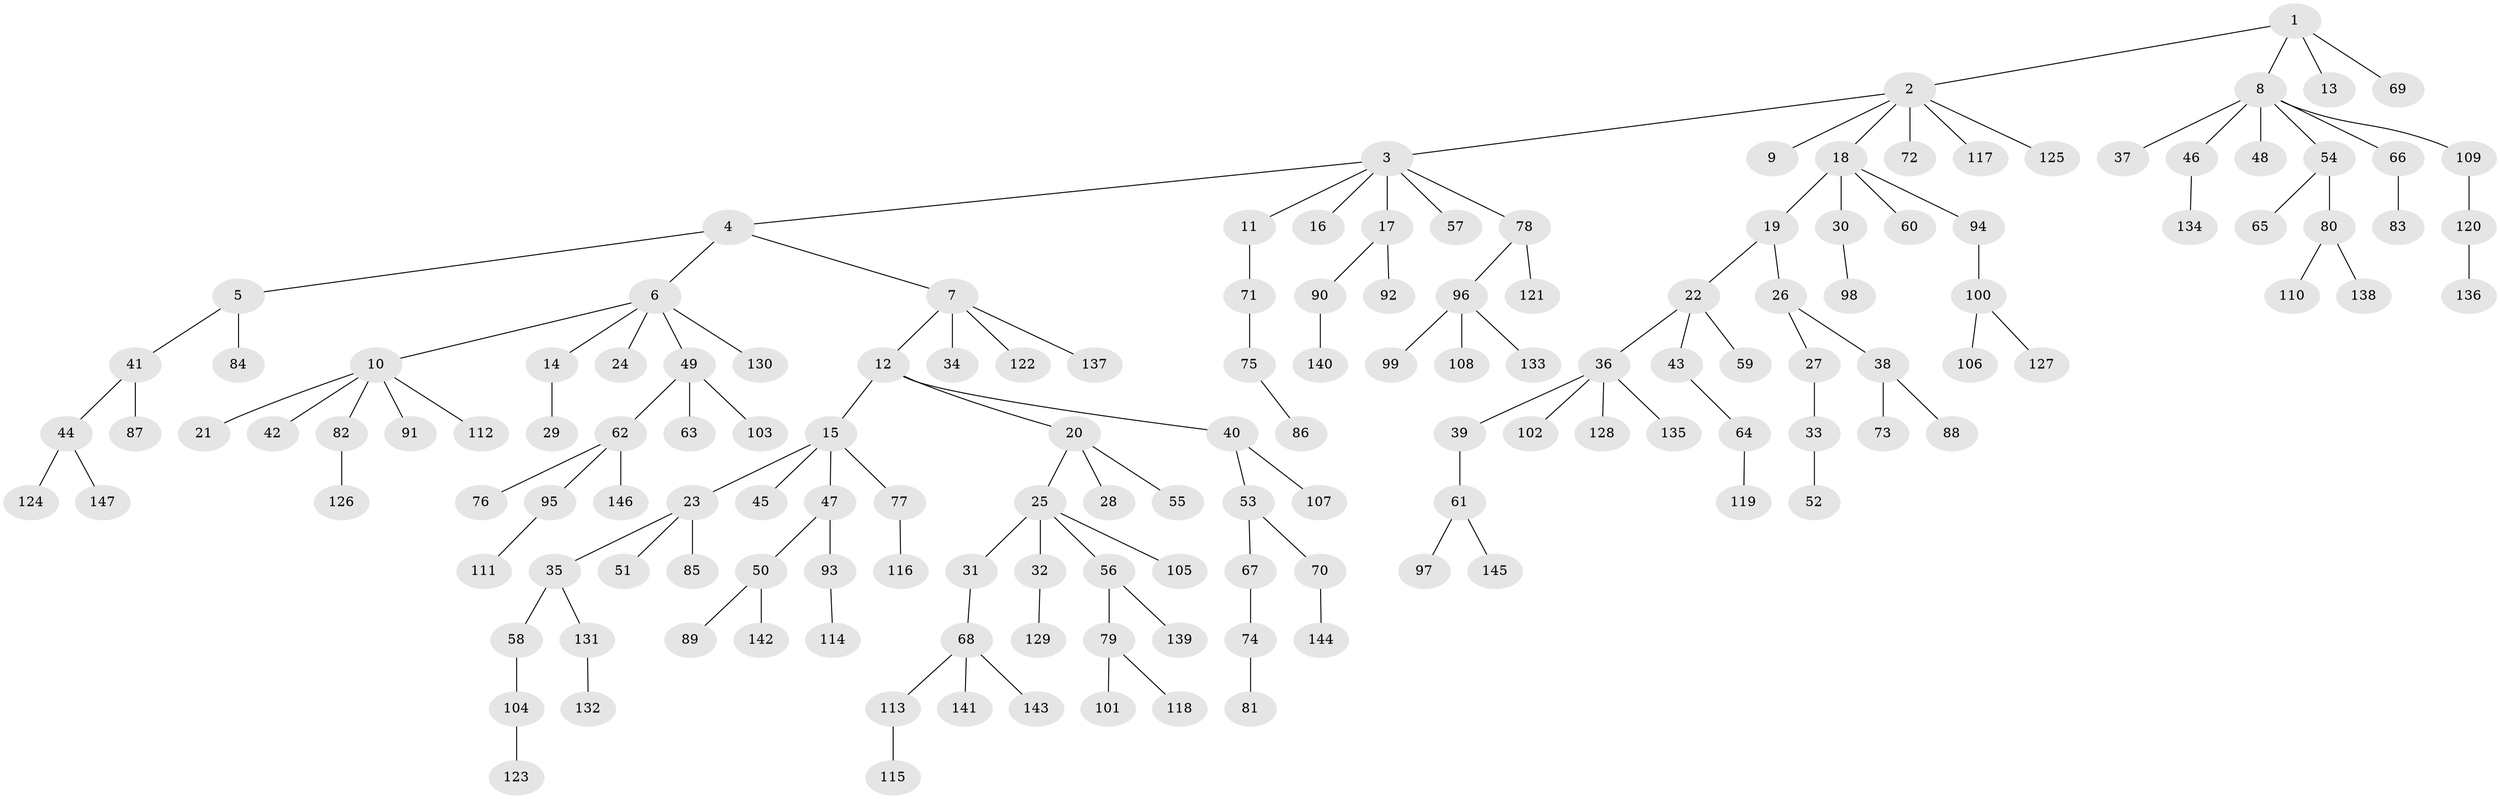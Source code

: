 // Generated by graph-tools (version 1.1) at 2025/36/03/09/25 02:36:51]
// undirected, 147 vertices, 146 edges
graph export_dot {
graph [start="1"]
  node [color=gray90,style=filled];
  1;
  2;
  3;
  4;
  5;
  6;
  7;
  8;
  9;
  10;
  11;
  12;
  13;
  14;
  15;
  16;
  17;
  18;
  19;
  20;
  21;
  22;
  23;
  24;
  25;
  26;
  27;
  28;
  29;
  30;
  31;
  32;
  33;
  34;
  35;
  36;
  37;
  38;
  39;
  40;
  41;
  42;
  43;
  44;
  45;
  46;
  47;
  48;
  49;
  50;
  51;
  52;
  53;
  54;
  55;
  56;
  57;
  58;
  59;
  60;
  61;
  62;
  63;
  64;
  65;
  66;
  67;
  68;
  69;
  70;
  71;
  72;
  73;
  74;
  75;
  76;
  77;
  78;
  79;
  80;
  81;
  82;
  83;
  84;
  85;
  86;
  87;
  88;
  89;
  90;
  91;
  92;
  93;
  94;
  95;
  96;
  97;
  98;
  99;
  100;
  101;
  102;
  103;
  104;
  105;
  106;
  107;
  108;
  109;
  110;
  111;
  112;
  113;
  114;
  115;
  116;
  117;
  118;
  119;
  120;
  121;
  122;
  123;
  124;
  125;
  126;
  127;
  128;
  129;
  130;
  131;
  132;
  133;
  134;
  135;
  136;
  137;
  138;
  139;
  140;
  141;
  142;
  143;
  144;
  145;
  146;
  147;
  1 -- 2;
  1 -- 8;
  1 -- 13;
  1 -- 69;
  2 -- 3;
  2 -- 9;
  2 -- 18;
  2 -- 72;
  2 -- 117;
  2 -- 125;
  3 -- 4;
  3 -- 11;
  3 -- 16;
  3 -- 17;
  3 -- 57;
  3 -- 78;
  4 -- 5;
  4 -- 6;
  4 -- 7;
  5 -- 41;
  5 -- 84;
  6 -- 10;
  6 -- 14;
  6 -- 24;
  6 -- 49;
  6 -- 130;
  7 -- 12;
  7 -- 34;
  7 -- 122;
  7 -- 137;
  8 -- 37;
  8 -- 46;
  8 -- 48;
  8 -- 54;
  8 -- 66;
  8 -- 109;
  10 -- 21;
  10 -- 42;
  10 -- 82;
  10 -- 91;
  10 -- 112;
  11 -- 71;
  12 -- 15;
  12 -- 20;
  12 -- 40;
  14 -- 29;
  15 -- 23;
  15 -- 45;
  15 -- 47;
  15 -- 77;
  17 -- 90;
  17 -- 92;
  18 -- 19;
  18 -- 30;
  18 -- 60;
  18 -- 94;
  19 -- 22;
  19 -- 26;
  20 -- 25;
  20 -- 28;
  20 -- 55;
  22 -- 36;
  22 -- 43;
  22 -- 59;
  23 -- 35;
  23 -- 51;
  23 -- 85;
  25 -- 31;
  25 -- 32;
  25 -- 56;
  25 -- 105;
  26 -- 27;
  26 -- 38;
  27 -- 33;
  30 -- 98;
  31 -- 68;
  32 -- 129;
  33 -- 52;
  35 -- 58;
  35 -- 131;
  36 -- 39;
  36 -- 102;
  36 -- 128;
  36 -- 135;
  38 -- 73;
  38 -- 88;
  39 -- 61;
  40 -- 53;
  40 -- 107;
  41 -- 44;
  41 -- 87;
  43 -- 64;
  44 -- 124;
  44 -- 147;
  46 -- 134;
  47 -- 50;
  47 -- 93;
  49 -- 62;
  49 -- 63;
  49 -- 103;
  50 -- 89;
  50 -- 142;
  53 -- 67;
  53 -- 70;
  54 -- 65;
  54 -- 80;
  56 -- 79;
  56 -- 139;
  58 -- 104;
  61 -- 97;
  61 -- 145;
  62 -- 76;
  62 -- 95;
  62 -- 146;
  64 -- 119;
  66 -- 83;
  67 -- 74;
  68 -- 113;
  68 -- 141;
  68 -- 143;
  70 -- 144;
  71 -- 75;
  74 -- 81;
  75 -- 86;
  77 -- 116;
  78 -- 96;
  78 -- 121;
  79 -- 101;
  79 -- 118;
  80 -- 110;
  80 -- 138;
  82 -- 126;
  90 -- 140;
  93 -- 114;
  94 -- 100;
  95 -- 111;
  96 -- 99;
  96 -- 108;
  96 -- 133;
  100 -- 106;
  100 -- 127;
  104 -- 123;
  109 -- 120;
  113 -- 115;
  120 -- 136;
  131 -- 132;
}
